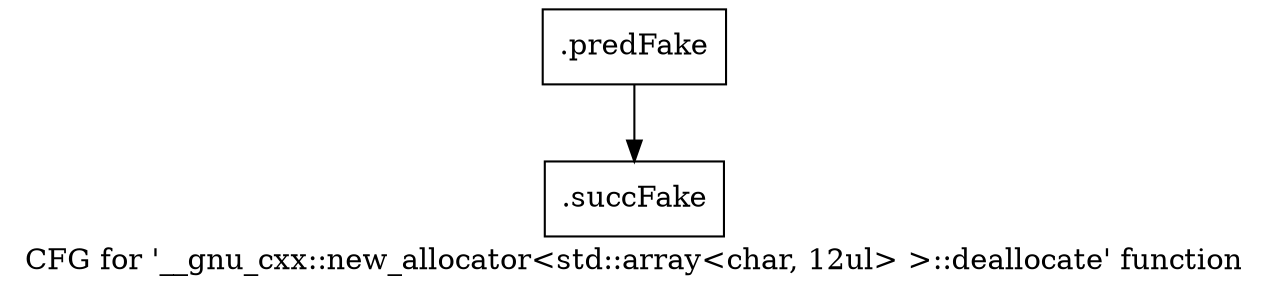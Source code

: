 digraph "CFG for '__gnu_cxx::new_allocator\<std::array\<char, 12ul\> \>::deallocate' function" {
	label="CFG for '__gnu_cxx::new_allocator\<std::array\<char, 12ul\> \>::deallocate' function";

	Node0x46e9090 [shape=record,filename="",linenumber="",label="{.predFake}"];
	Node0x46e9090 -> Node0x47eb850[ callList="" memoryops="" filename="/media/miguel/NewVolume/Linux/Xilinx/Vitis_HLS/2020.2/tps/lnx64/gcc-6.2.0/lib/gcc/x86_64-pc-linux-gnu/6.2.0/../../../../include/c++/6.2.0/ext/new_allocator.h" execusionnum="3"];
	Node0x47eb850 [shape=record,filename="/media/miguel/NewVolume/Linux/Xilinx/Vitis_HLS/2020.2/tps/lnx64/gcc-6.2.0/lib/gcc/x86_64-pc-linux-gnu/6.2.0/../../../../include/c++/6.2.0/ext/new_allocator.h",linenumber="110",label="{.succFake}"];
}
